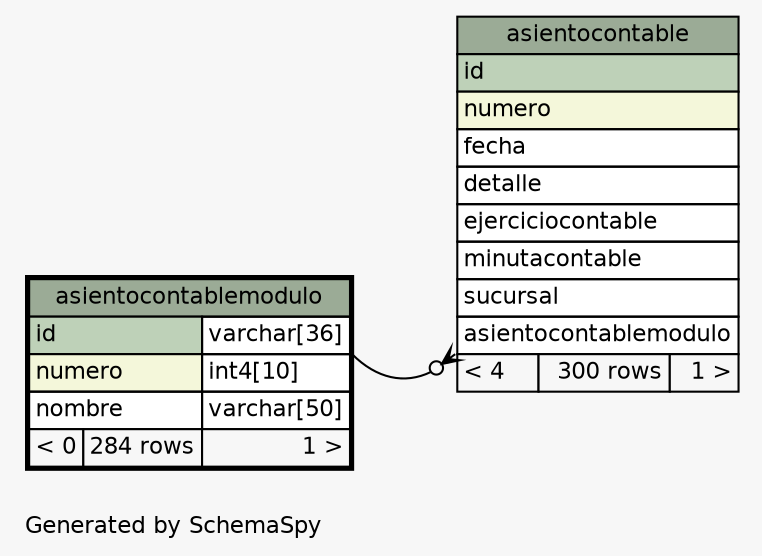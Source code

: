 // dot 2.2.1 on Windows 10 10.0
// SchemaSpy rev 590
digraph "oneDegreeRelationshipsDiagram" {
  graph [
    rankdir="RL"
    bgcolor="#f7f7f7"
    label="\nGenerated by SchemaSpy"
    labeljust="l"
    nodesep="0.18"
    ranksep="0.46"
    fontname="Helvetica"
    fontsize="11"
  ];
  node [
    fontname="Helvetica"
    fontsize="11"
    shape="plaintext"
  ];
  edge [
    arrowsize="0.8"
  ];
  "asientocontable":"asientocontablemodulo":sw -> "asientocontablemodulo":"id.type":se [arrowhead=none dir=back arrowtail=crowodot];
  "asientocontable" [
    label=<
    <TABLE BORDER="0" CELLBORDER="1" CELLSPACING="0" BGCOLOR="#ffffff">
      <TR><TD COLSPAN="3" BGCOLOR="#9bab96" ALIGN="CENTER">asientocontable</TD></TR>
      <TR><TD PORT="id" COLSPAN="3" BGCOLOR="#bed1b8" ALIGN="LEFT">id</TD></TR>
      <TR><TD PORT="numero" COLSPAN="3" BGCOLOR="#f4f7da" ALIGN="LEFT">numero</TD></TR>
      <TR><TD PORT="fecha" COLSPAN="3" ALIGN="LEFT">fecha</TD></TR>
      <TR><TD PORT="detalle" COLSPAN="3" ALIGN="LEFT">detalle</TD></TR>
      <TR><TD PORT="ejerciciocontable" COLSPAN="3" ALIGN="LEFT">ejerciciocontable</TD></TR>
      <TR><TD PORT="minutacontable" COLSPAN="3" ALIGN="LEFT">minutacontable</TD></TR>
      <TR><TD PORT="sucursal" COLSPAN="3" ALIGN="LEFT">sucursal</TD></TR>
      <TR><TD PORT="asientocontablemodulo" COLSPAN="3" ALIGN="LEFT">asientocontablemodulo</TD></TR>
      <TR><TD ALIGN="LEFT" BGCOLOR="#f7f7f7">&lt; 4</TD><TD ALIGN="RIGHT" BGCOLOR="#f7f7f7">300 rows</TD><TD ALIGN="RIGHT" BGCOLOR="#f7f7f7">1 &gt;</TD></TR>
    </TABLE>>
    URL="asientocontable.html"
    tooltip="asientocontable"
  ];
  "asientocontablemodulo" [
    label=<
    <TABLE BORDER="2" CELLBORDER="1" CELLSPACING="0" BGCOLOR="#ffffff">
      <TR><TD COLSPAN="3" BGCOLOR="#9bab96" ALIGN="CENTER">asientocontablemodulo</TD></TR>
      <TR><TD PORT="id" COLSPAN="2" BGCOLOR="#bed1b8" ALIGN="LEFT">id</TD><TD PORT="id.type" ALIGN="LEFT">varchar[36]</TD></TR>
      <TR><TD PORT="numero" COLSPAN="2" BGCOLOR="#f4f7da" ALIGN="LEFT">numero</TD><TD PORT="numero.type" ALIGN="LEFT">int4[10]</TD></TR>
      <TR><TD PORT="nombre" COLSPAN="2" ALIGN="LEFT">nombre</TD><TD PORT="nombre.type" ALIGN="LEFT">varchar[50]</TD></TR>
      <TR><TD ALIGN="LEFT" BGCOLOR="#f7f7f7">&lt; 0</TD><TD ALIGN="RIGHT" BGCOLOR="#f7f7f7">284 rows</TD><TD ALIGN="RIGHT" BGCOLOR="#f7f7f7">1 &gt;</TD></TR>
    </TABLE>>
    URL="asientocontablemodulo.html"
    tooltip="asientocontablemodulo"
  ];
}
